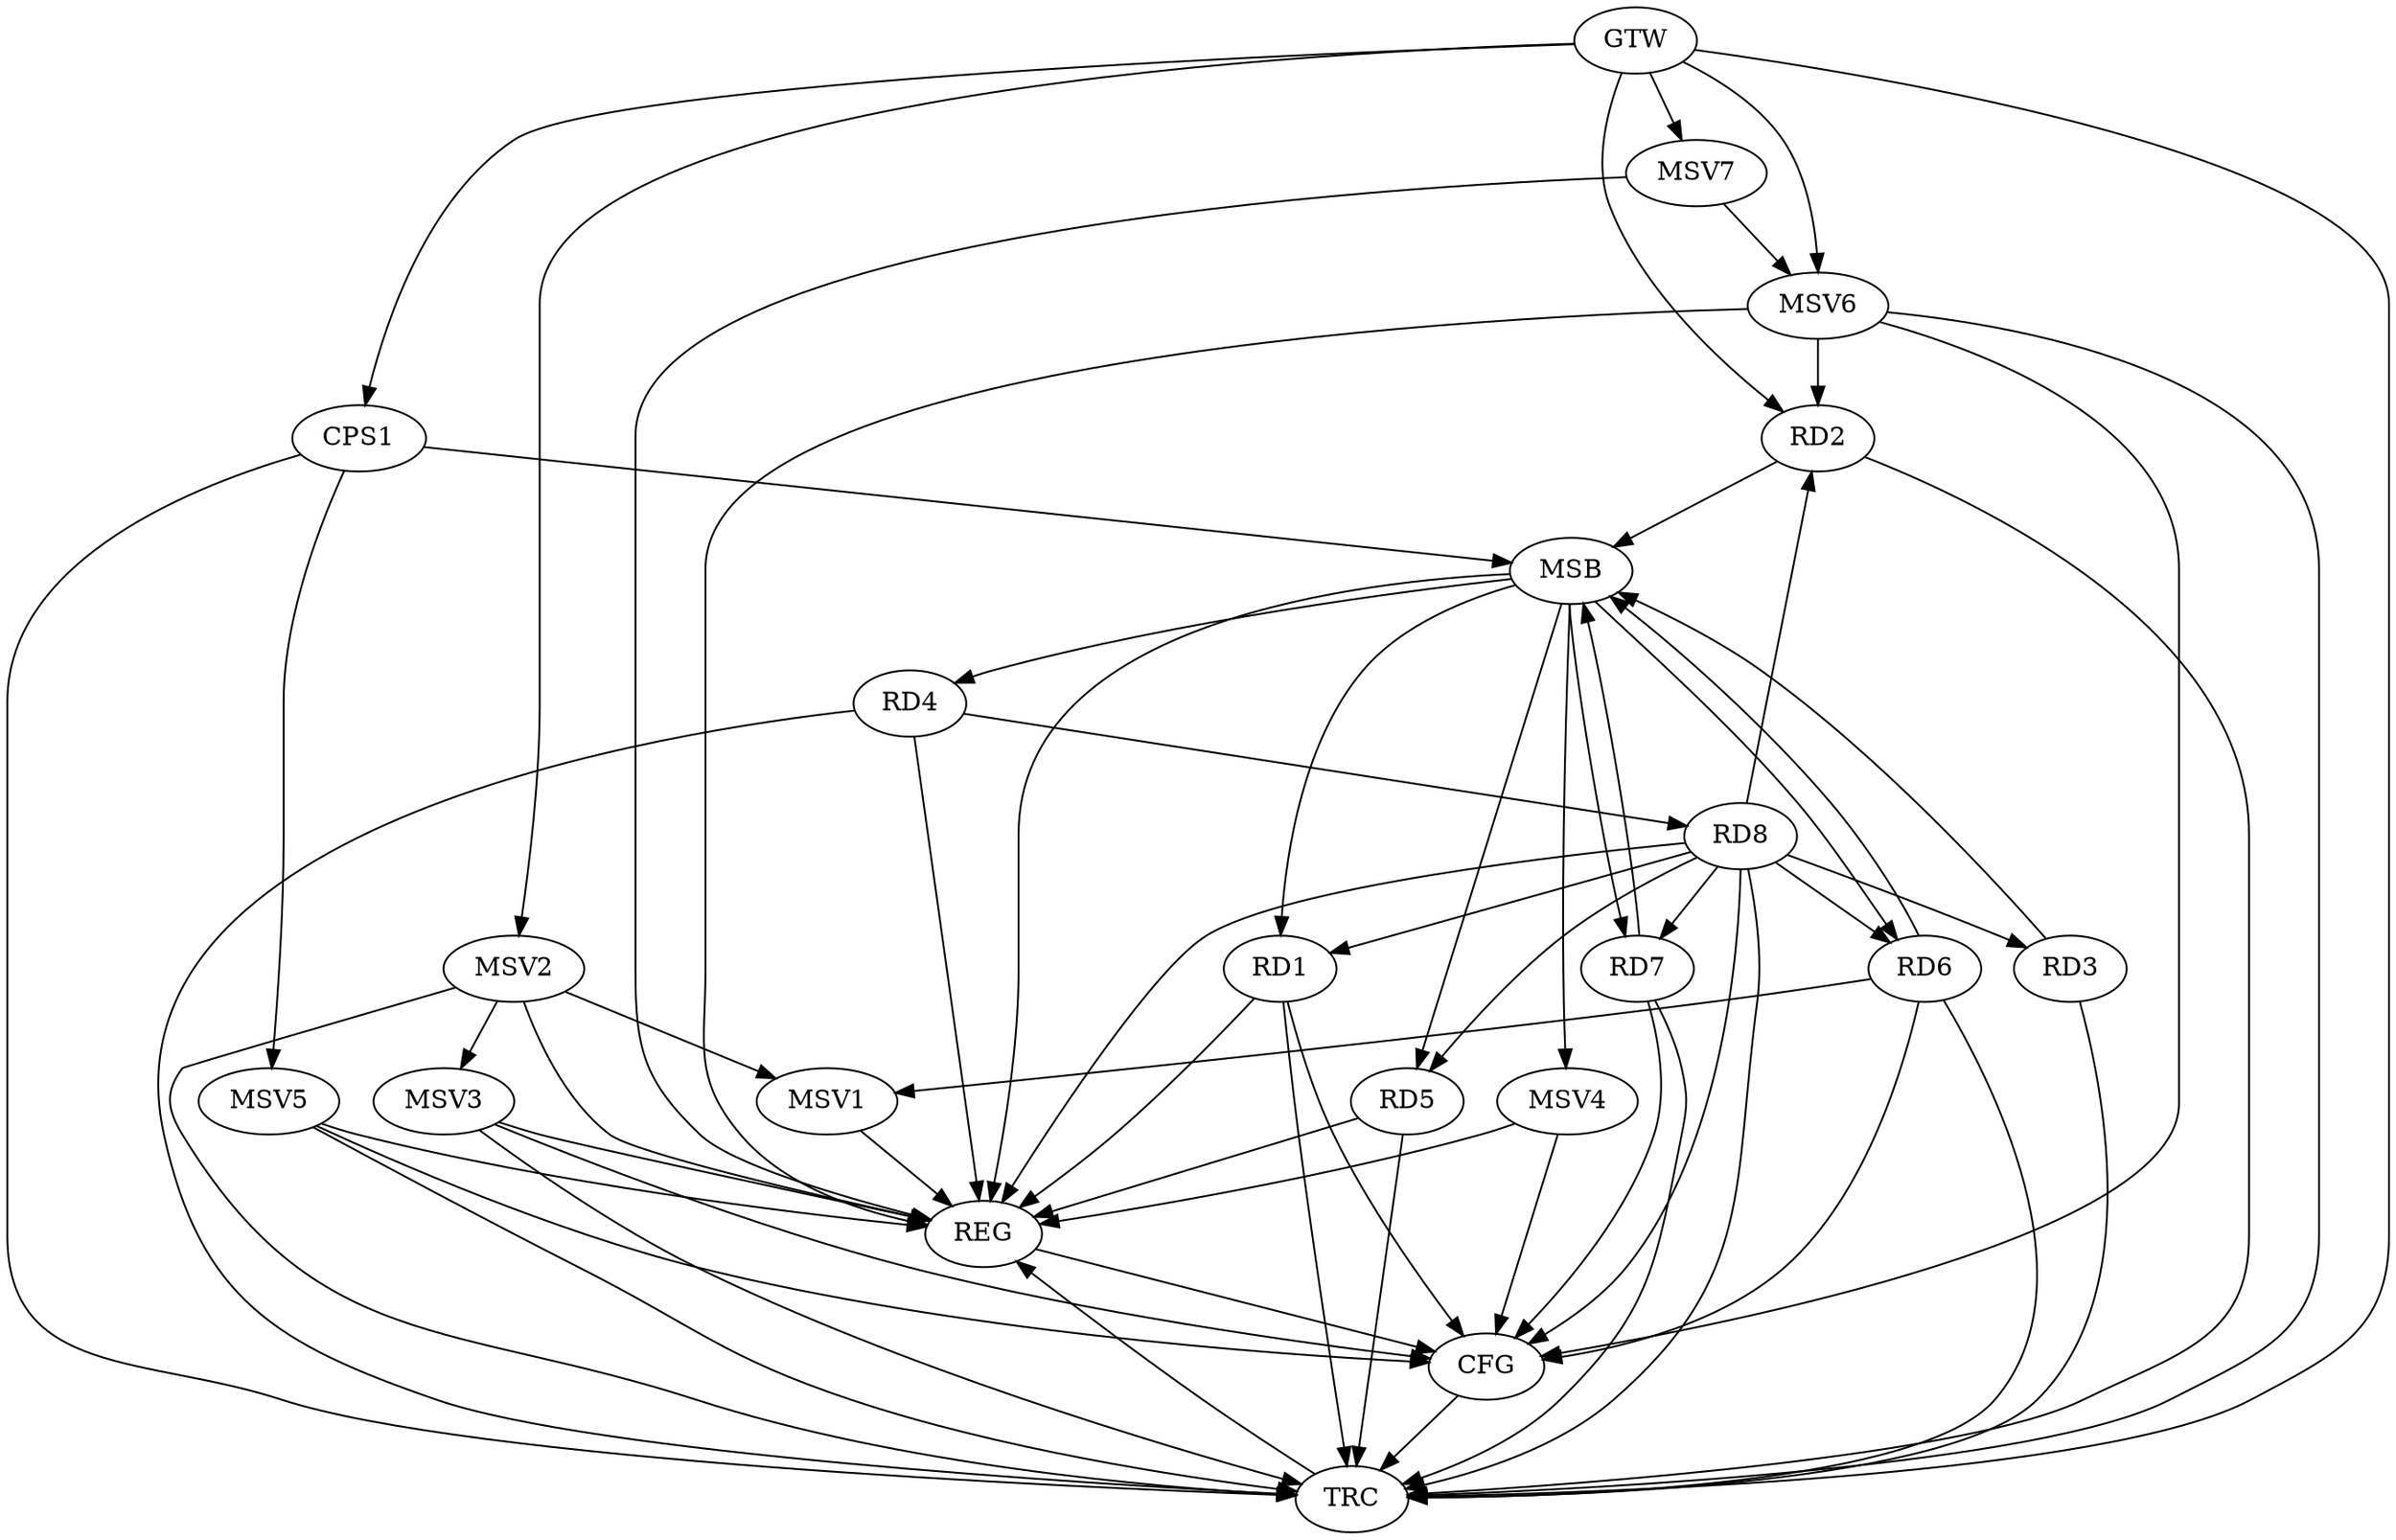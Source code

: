 strict digraph G {
  RD1 [ label="RD1" ];
  RD2 [ label="RD2" ];
  RD3 [ label="RD3" ];
  RD4 [ label="RD4" ];
  RD5 [ label="RD5" ];
  RD6 [ label="RD6" ];
  RD7 [ label="RD7" ];
  RD8 [ label="RD8" ];
  CPS1 [ label="CPS1" ];
  GTW [ label="GTW" ];
  REG [ label="REG" ];
  MSB [ label="MSB" ];
  CFG [ label="CFG" ];
  TRC [ label="TRC" ];
  MSV1 [ label="MSV1" ];
  MSV2 [ label="MSV2" ];
  MSV3 [ label="MSV3" ];
  MSV4 [ label="MSV4" ];
  MSV5 [ label="MSV5" ];
  MSV6 [ label="MSV6" ];
  MSV7 [ label="MSV7" ];
  RD8 -> RD3;
  RD4 -> RD8;
  RD8 -> RD5;
  GTW -> RD2;
  GTW -> CPS1;
  RD1 -> REG;
  RD4 -> REG;
  RD5 -> REG;
  RD8 -> REG;
  RD2 -> MSB;
  MSB -> RD4;
  MSB -> RD7;
  MSB -> REG;
  RD3 -> MSB;
  RD6 -> MSB;
  RD7 -> MSB;
  MSB -> RD1;
  MSB -> RD5;
  CPS1 -> MSB;
  MSB -> RD6;
  RD6 -> CFG;
  RD7 -> CFG;
  RD1 -> CFG;
  RD8 -> CFG;
  REG -> CFG;
  RD1 -> TRC;
  RD2 -> TRC;
  RD3 -> TRC;
  RD4 -> TRC;
  RD5 -> TRC;
  RD6 -> TRC;
  RD7 -> TRC;
  RD8 -> TRC;
  CPS1 -> TRC;
  GTW -> TRC;
  CFG -> TRC;
  TRC -> REG;
  RD8 -> RD1;
  RD8 -> RD7;
  RD8 -> RD2;
  RD8 -> RD6;
  RD6 -> MSV1;
  MSV1 -> REG;
  MSV2 -> MSV1;
  GTW -> MSV2;
  MSV2 -> REG;
  MSV2 -> TRC;
  MSV2 -> MSV3;
  MSV3 -> REG;
  MSV3 -> TRC;
  MSV3 -> CFG;
  MSB -> MSV4;
  MSV4 -> REG;
  MSV4 -> CFG;
  CPS1 -> MSV5;
  MSV5 -> REG;
  MSV5 -> TRC;
  MSV5 -> CFG;
  MSV6 -> RD2;
  GTW -> MSV6;
  MSV6 -> REG;
  MSV6 -> TRC;
  MSV6 -> CFG;
  MSV7 -> MSV6;
  GTW -> MSV7;
  MSV7 -> REG;
}
